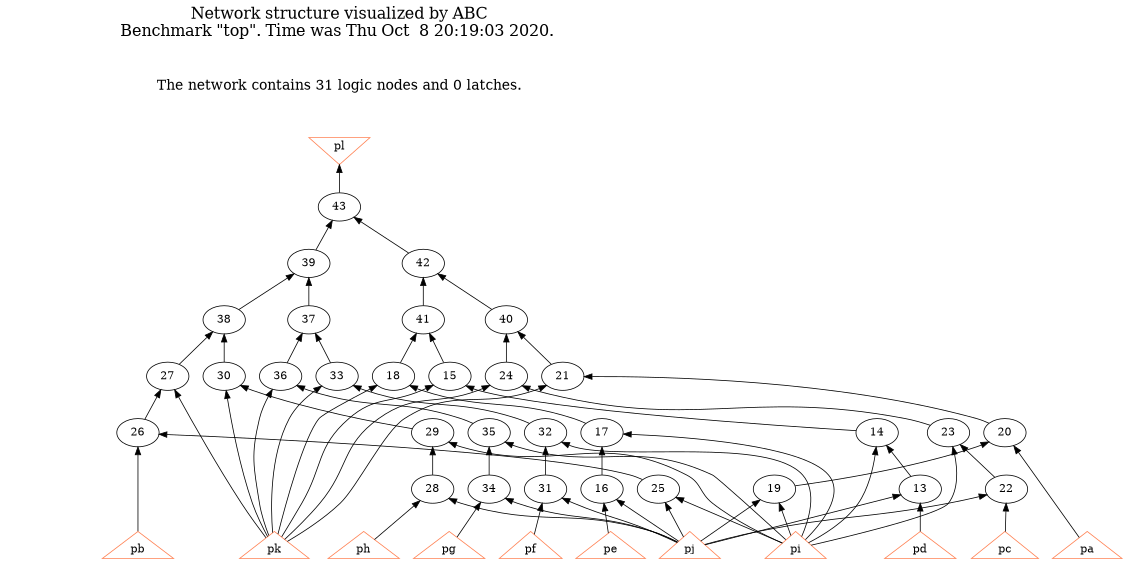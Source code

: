 # Network structure generated by ABC

digraph network {
size = "7.5,10";
center = true;
edge [dir = back];

{
  node [shape = plaintext];
  edge [style = invis];
  LevelTitle1 [label=""];
  LevelTitle2 [label=""];
  Level7 [label = ""];
  Level6 [label = ""];
  Level5 [label = ""];
  Level4 [label = ""];
  Level3 [label = ""];
  Level2 [label = ""];
  Level1 [label = ""];
  Level0 [label = ""];
  LevelTitle1 ->  LevelTitle2 ->  Level7 ->  Level6 ->  Level5 ->  Level4 ->  Level3 ->  Level2 ->  Level1 ->  Level0;
}

{
  rank = same;
  LevelTitle1;
  title1 [shape=plaintext,
          fontsize=20,
          fontname = "Times-Roman",
          label="Network structure visualized by ABC\nBenchmark \"top\". Time was Thu Oct  8 20:19:03 2020. "
         ];
}

{
  rank = same;
  LevelTitle2;
  title2 [shape=plaintext,
          fontsize=18,
          fontname = "Times-Roman",
          label="The network contains 31 logic nodes and 0 latches.\n"
         ];
}

{
  rank = same;
  Level7;
  Node12 [label = "pl", shape = invtriangle, color = coral, fillcolor = coral];
}

{
  rank = same;
  Level6;
  Node43 [label = "43\n", shape = ellipse];
}

{
  rank = same;
  Level5;
  Node39 [label = "39\n", shape = ellipse];
  Node42 [label = "42\n", shape = ellipse];
}

{
  rank = same;
  Level4;
  Node37 [label = "37\n", shape = ellipse];
  Node38 [label = "38\n", shape = ellipse];
  Node40 [label = "40\n", shape = ellipse];
  Node41 [label = "41\n", shape = ellipse];
}

{
  rank = same;
  Level3;
  Node15 [label = "15\n", shape = ellipse];
  Node18 [label = "18\n", shape = ellipse];
  Node21 [label = "21\n", shape = ellipse];
  Node24 [label = "24\n", shape = ellipse];
  Node27 [label = "27\n", shape = ellipse];
  Node30 [label = "30\n", shape = ellipse];
  Node33 [label = "33\n", shape = ellipse];
  Node36 [label = "36\n", shape = ellipse];
}

{
  rank = same;
  Level2;
  Node14 [label = "14\n", shape = ellipse];
  Node17 [label = "17\n", shape = ellipse];
  Node20 [label = "20\n", shape = ellipse];
  Node23 [label = "23\n", shape = ellipse];
  Node26 [label = "26\n", shape = ellipse];
  Node29 [label = "29\n", shape = ellipse];
  Node32 [label = "32\n", shape = ellipse];
  Node35 [label = "35\n", shape = ellipse];
}

{
  rank = same;
  Level1;
  Node13 [label = "13\n", shape = ellipse];
  Node16 [label = "16\n", shape = ellipse];
  Node19 [label = "19\n", shape = ellipse];
  Node22 [label = "22\n", shape = ellipse];
  Node25 [label = "25\n", shape = ellipse];
  Node28 [label = "28\n", shape = ellipse];
  Node31 [label = "31\n", shape = ellipse];
  Node34 [label = "34\n", shape = ellipse];
}

{
  rank = same;
  Level0;
  Node1 [label = "pa", shape = triangle, color = coral, fillcolor = coral];
  Node2 [label = "pb", shape = triangle, color = coral, fillcolor = coral];
  Node3 [label = "pc", shape = triangle, color = coral, fillcolor = coral];
  Node4 [label = "pd", shape = triangle, color = coral, fillcolor = coral];
  Node5 [label = "pe", shape = triangle, color = coral, fillcolor = coral];
  Node6 [label = "pf", shape = triangle, color = coral, fillcolor = coral];
  Node7 [label = "pg", shape = triangle, color = coral, fillcolor = coral];
  Node8 [label = "ph", shape = triangle, color = coral, fillcolor = coral];
  Node9 [label = "pi", shape = triangle, color = coral, fillcolor = coral];
  Node10 [label = "pj", shape = triangle, color = coral, fillcolor = coral];
  Node11 [label = "pk", shape = triangle, color = coral, fillcolor = coral];
}

title1 -> title2 [style = invis];
title2 -> Node12 [style = invis];
Node12 -> Node43 [style = solid];
Node13 -> Node4 [style = solid];
Node13 -> Node10 [style = solid];
Node14 -> Node9 [style = solid];
Node14 -> Node13 [style = solid];
Node15 -> Node11 [style = solid];
Node15 -> Node14 [style = solid];
Node16 -> Node5 [style = solid];
Node16 -> Node10 [style = solid];
Node17 -> Node9 [style = solid];
Node17 -> Node16 [style = solid];
Node18 -> Node11 [style = solid];
Node18 -> Node17 [style = solid];
Node19 -> Node9 [style = solid];
Node19 -> Node10 [style = solid];
Node20 -> Node1 [style = solid];
Node20 -> Node19 [style = solid];
Node21 -> Node11 [style = solid];
Node21 -> Node20 [style = solid];
Node22 -> Node3 [style = solid];
Node22 -> Node10 [style = solid];
Node23 -> Node9 [style = solid];
Node23 -> Node22 [style = solid];
Node24 -> Node11 [style = solid];
Node24 -> Node23 [style = solid];
Node25 -> Node9 [style = solid];
Node25 -> Node10 [style = solid];
Node26 -> Node2 [style = solid];
Node26 -> Node25 [style = solid];
Node27 -> Node11 [style = solid];
Node27 -> Node26 [style = solid];
Node28 -> Node8 [style = solid];
Node28 -> Node10 [style = solid];
Node29 -> Node9 [style = solid];
Node29 -> Node28 [style = solid];
Node30 -> Node11 [style = solid];
Node30 -> Node29 [style = solid];
Node31 -> Node6 [style = solid];
Node31 -> Node10 [style = solid];
Node32 -> Node9 [style = solid];
Node32 -> Node31 [style = solid];
Node33 -> Node11 [style = solid];
Node33 -> Node32 [style = solid];
Node34 -> Node7 [style = solid];
Node34 -> Node10 [style = solid];
Node35 -> Node9 [style = solid];
Node35 -> Node34 [style = solid];
Node36 -> Node11 [style = solid];
Node36 -> Node35 [style = solid];
Node37 -> Node33 [style = solid];
Node37 -> Node36 [style = solid];
Node38 -> Node27 [style = solid];
Node38 -> Node30 [style = solid];
Node39 -> Node37 [style = solid];
Node39 -> Node38 [style = solid];
Node40 -> Node21 [style = solid];
Node40 -> Node24 [style = solid];
Node41 -> Node15 [style = solid];
Node41 -> Node18 [style = solid];
Node42 -> Node40 [style = solid];
Node42 -> Node41 [style = solid];
Node43 -> Node39 [style = solid];
Node43 -> Node42 [style = solid];
}

